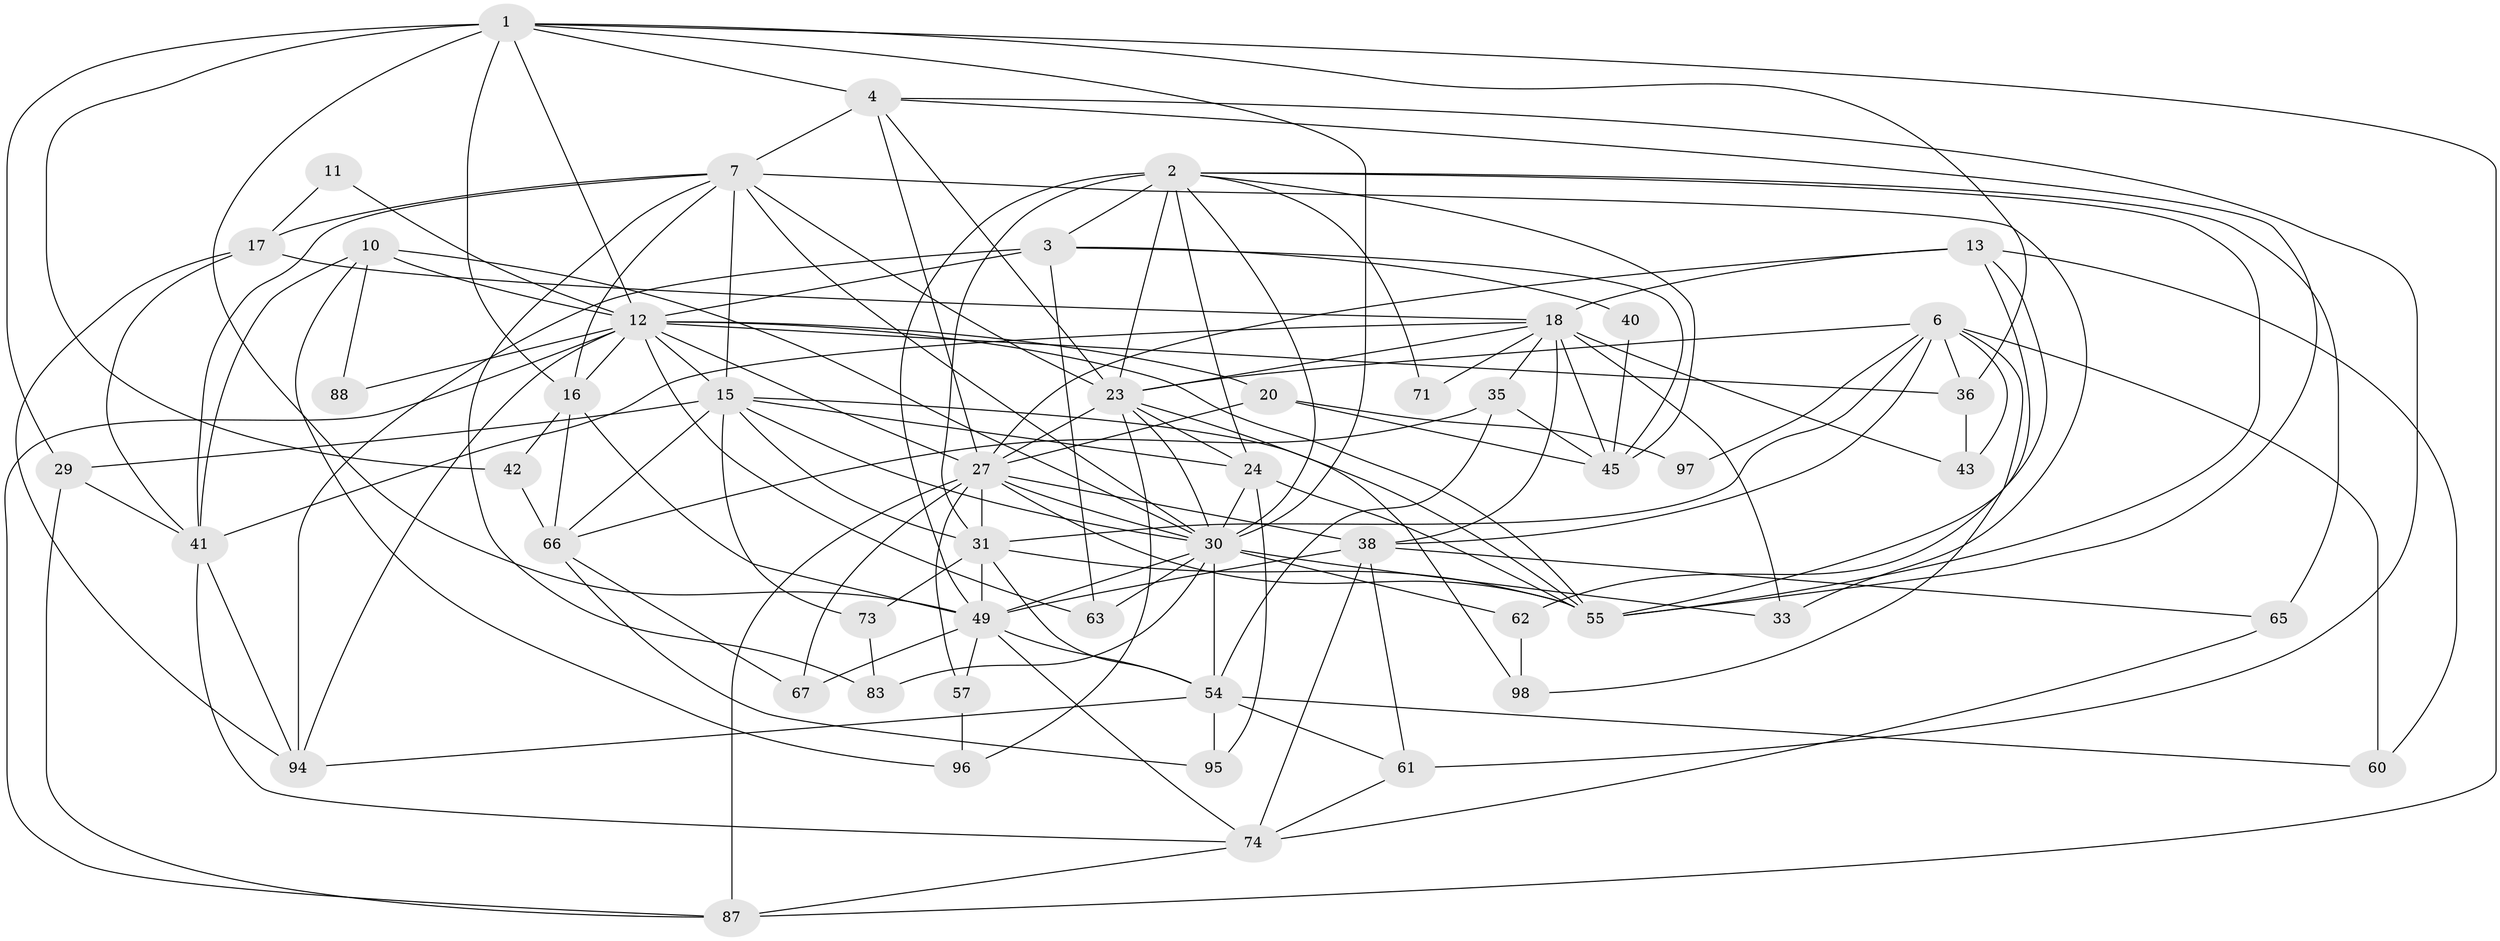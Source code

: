 // original degree distribution, {3: 0.3333333333333333, 6: 0.13333333333333333, 5: 0.13333333333333333, 4: 0.2571428571428571, 2: 0.10476190476190476, 9: 0.009523809523809525, 7: 0.01904761904761905, 8: 0.009523809523809525}
// Generated by graph-tools (version 1.1) at 2025/15/03/09/25 04:15:03]
// undirected, 52 vertices, 146 edges
graph export_dot {
graph [start="1"]
  node [color=gray90,style=filled];
  1 [super="+14+8"];
  2 [super="+53+28+19"];
  3 [super="+64"];
  4 [super="+5"];
  6 [super="+37+91"];
  7 [super="+9"];
  10;
  11;
  12 [super="+84+26+21"];
  13 [super="+85"];
  15 [super="+32"];
  16 [super="+93"];
  17 [super="+48"];
  18 [super="+102+34+46"];
  20 [super="+22"];
  23 [super="+59+92+25"];
  24 [super="+52"];
  27 [super="+81+80"];
  29;
  30 [super="+68+86+58"];
  31 [super="+99+72"];
  33;
  35;
  36 [super="+50"];
  38 [super="+76+47"];
  40;
  41 [super="+44"];
  42;
  43;
  45 [super="+51"];
  49 [super="+78+56"];
  54 [super="+103"];
  55 [super="+69"];
  57;
  60 [super="+70"];
  61;
  62;
  63;
  65;
  66 [super="+90"];
  67;
  71;
  73;
  74 [super="+101"];
  83;
  87;
  88;
  94;
  95;
  96;
  97;
  98;
  1 -- 87;
  1 -- 12;
  1 -- 29;
  1 -- 36;
  1 -- 16;
  1 -- 4;
  1 -- 42;
  1 -- 30;
  1 -- 49;
  2 -- 30;
  2 -- 31 [weight=2];
  2 -- 23;
  2 -- 45;
  2 -- 71;
  2 -- 65;
  2 -- 3;
  2 -- 49;
  2 -- 55;
  2 -- 24;
  3 -- 63;
  3 -- 45;
  3 -- 40;
  3 -- 12;
  3 -- 94;
  4 -- 61;
  4 -- 55;
  4 -- 23;
  4 -- 27;
  4 -- 7;
  6 -- 36;
  6 -- 23;
  6 -- 97;
  6 -- 43;
  6 -- 38;
  6 -- 31;
  6 -- 98;
  6 -- 60;
  7 -- 17;
  7 -- 83;
  7 -- 30;
  7 -- 23;
  7 -- 16;
  7 -- 33;
  7 -- 15;
  7 -- 41;
  10 -- 12 [weight=2];
  10 -- 88;
  10 -- 96;
  10 -- 30;
  10 -- 41;
  11 -- 12;
  11 -- 17;
  12 -- 94;
  12 -- 55;
  12 -- 16;
  12 -- 87;
  12 -- 63;
  12 -- 20;
  12 -- 27 [weight=2];
  12 -- 88;
  12 -- 36;
  12 -- 15;
  13 -- 60;
  13 -- 55;
  13 -- 18 [weight=2];
  13 -- 62;
  13 -- 27;
  15 -- 73;
  15 -- 30;
  15 -- 98;
  15 -- 29;
  15 -- 31;
  15 -- 24;
  15 -- 66;
  16 -- 42;
  16 -- 66;
  16 -- 49;
  17 -- 18;
  17 -- 94;
  17 -- 41;
  18 -- 33;
  18 -- 43;
  18 -- 38 [weight=2];
  18 -- 71;
  18 -- 23;
  18 -- 35;
  18 -- 45;
  18 -- 41;
  20 -- 27;
  20 -- 97;
  20 -- 45;
  23 -- 96;
  23 -- 30;
  23 -- 55;
  23 -- 27;
  23 -- 24;
  24 -- 55 [weight=2];
  24 -- 95;
  24 -- 30;
  27 -- 57;
  27 -- 30;
  27 -- 55;
  27 -- 87;
  27 -- 31;
  27 -- 38;
  27 -- 67;
  29 -- 41;
  29 -- 87;
  30 -- 83;
  30 -- 49 [weight=4];
  30 -- 33;
  30 -- 62;
  30 -- 63;
  30 -- 54;
  31 -- 73;
  31 -- 55;
  31 -- 54;
  31 -- 49;
  35 -- 54;
  35 -- 66;
  35 -- 45;
  36 -- 43;
  38 -- 49;
  38 -- 65;
  38 -- 74;
  38 -- 61;
  40 -- 45;
  41 -- 94;
  41 -- 74;
  42 -- 66;
  49 -- 57;
  49 -- 67;
  49 -- 74;
  49 -- 54;
  54 -- 95;
  54 -- 94;
  54 -- 60;
  54 -- 61;
  57 -- 96;
  61 -- 74;
  62 -- 98;
  65 -- 74;
  66 -- 67;
  66 -- 95;
  73 -- 83;
  74 -- 87;
}
